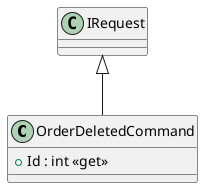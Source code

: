 @startuml
class OrderDeletedCommand {
    + Id : int <<get>>
}
IRequest <|-- OrderDeletedCommand
@enduml

